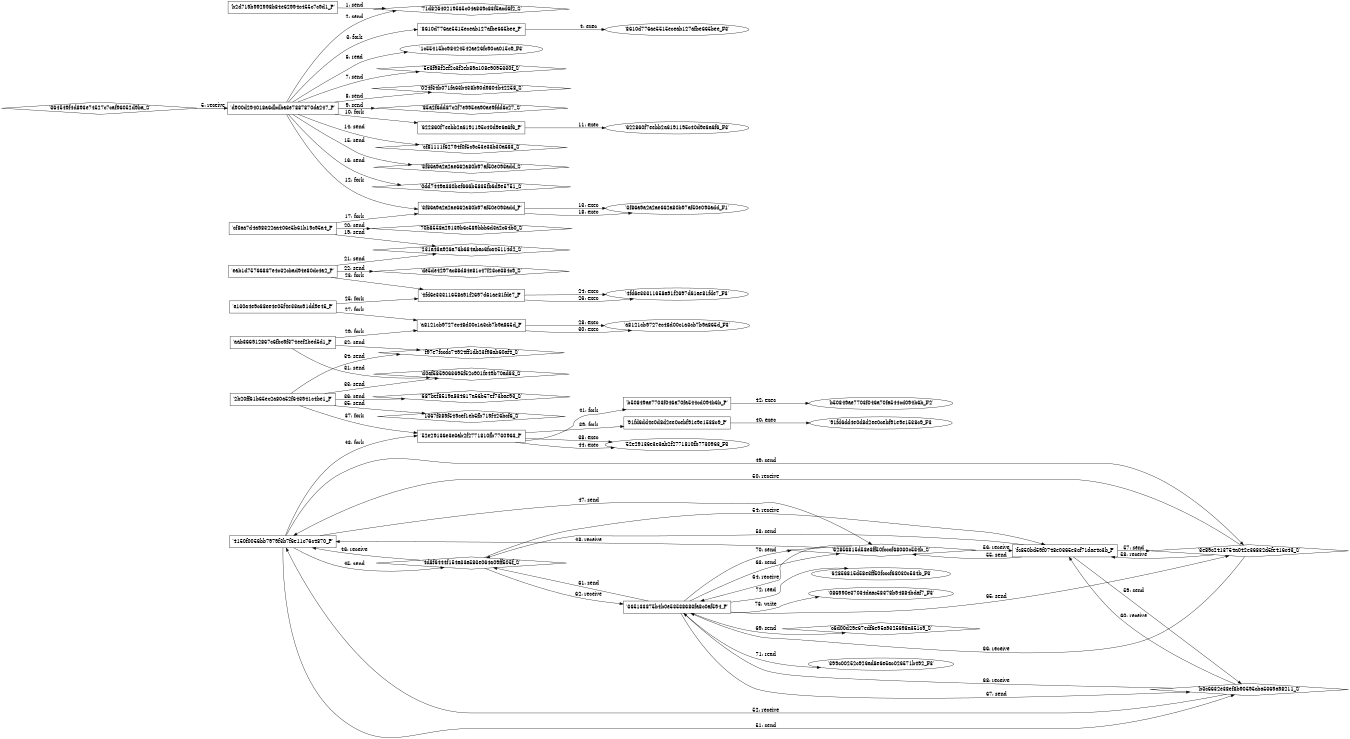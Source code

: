digraph "D:\Learning\Paper\apt\基于CTI的攻击预警\Dataset\攻击图\ASGfromALLCTI\Threat Spotlight Valak Slithers Its Way Into Manufacturing and Transportation Networks.dot" {
rankdir="LR"
size="9"
fixedsize="false"
splines="true"
nodesep=0.3
ranksep=0
fontsize=10
overlap="scalexy"
engine= "neato"
	"'71d82640219565c04a839c83f5acd6f2_S'" [node_type=Socket shape=diamond]
	"'b2d719b992998b84e62994c455c7c9d1_P'" [node_type=Process shape=box]
	"'b2d719b992998b84e62994c455c7c9d1_P'" -> "'71d82640219565c04a839c83f5acd6f2_S'" [label="1: send"]
	"'71d82640219565c04a839c83f5acd6f2_S'" [node_type=Socket shape=diamond]
	"'d900d294018a6dbdba3e7887870da247_P'" [node_type=Process shape=box]
	"'d900d294018a6dbdba3e7887870da247_P'" -> "'71d82640219565c04a839c83f5acd6f2_S'" [label="2: send"]
	"'d900d294018a6dbdba3e7887870da247_P'" [node_type=Process shape=box]
	"'8610d776ae5515eceab127afbe665bee_P'" [node_type=Process shape=box]
	"'d900d294018a6dbdba3e7887870da247_P'" -> "'8610d776ae5515eceab127afbe665bee_P'" [label="3: fork"]
	"'8610d776ae5515eceab127afbe665bee_P'" [node_type=Process shape=box]
	"'8610d776ae5515eceab127afbe665bee_F3'" [node_type=File shape=ellipse]
	"'8610d776ae5515eceab127afbe665bee_P'" -> "'8610d776ae5515eceab127afbe665bee_F3'" [label="4: exec"]
	"'d900d294018a6dbdba3e7887870da247_P'" [node_type=Process shape=box]
	"'364549f4d893e74527c7caf96052d9ba_S'" [node_type=Socket shape=diamond]
	"'364549f4d893e74527c7caf96052d9ba_S'" -> "'d900d294018a6dbdba3e7887870da247_P'" [label="5: receive"]
	"'1c55415bc98424542ae26fc90ca015c9_F3'" [node_type=file shape=ellipse]
	"'d900d294018a6dbdba3e7887870da247_P'" [node_type=Process shape=box]
	"'d900d294018a6dbdba3e7887870da247_P'" -> "'1c55415bc98424542ae26fc90ca015c9_F3'" [label="6: read"]
	"'5e3f98f2ef2c3f2eb89a108e9095330f_S'" [node_type=Socket shape=diamond]
	"'d900d294018a6dbdba3e7887870da247_P'" [node_type=Process shape=box]
	"'d900d294018a6dbdba3e7887870da247_P'" -> "'5e3f98f2ef2c3f2eb89a108e9095330f_S'" [label="7: send"]
	"'024f34b071fa63b438b90d9804b42258_S'" [node_type=Socket shape=diamond]
	"'d900d294018a6dbdba3e7887870da247_P'" [node_type=Process shape=box]
	"'d900d294018a6dbdba3e7887870da247_P'" -> "'024f34b071fa63b438b90d9804b42258_S'" [label="8: send"]
	"'85a2f6dd87c2f7e995ea90ae9fdd6c27_S'" [node_type=Socket shape=diamond]
	"'d900d294018a6dbdba3e7887870da247_P'" [node_type=Process shape=box]
	"'d900d294018a6dbdba3e7887870da247_P'" -> "'85a2f6dd87c2f7e995ea90ae9fdd6c27_S'" [label="9: send"]
	"'d900d294018a6dbdba3e7887870da247_P'" [node_type=Process shape=box]
	"'622860f7eebb2a6191195c40d9e6a6f6_P'" [node_type=Process shape=box]
	"'d900d294018a6dbdba3e7887870da247_P'" -> "'622860f7eebb2a6191195c40d9e6a6f6_P'" [label="10: fork"]
	"'622860f7eebb2a6191195c40d9e6a6f6_P'" [node_type=Process shape=box]
	"'622860f7eebb2a6191195c40d9e6a6f6_F3'" [node_type=File shape=ellipse]
	"'622860f7eebb2a6191195c40d9e6a6f6_P'" -> "'622860f7eebb2a6191195c40d9e6a6f6_F3'" [label="11: exec"]
	"'d900d294018a6dbdba3e7887870da247_P'" [node_type=Process shape=box]
	"'3f86a9a2a2ae662a80b97af50e093add_P'" [node_type=Process shape=box]
	"'d900d294018a6dbdba3e7887870da247_P'" -> "'3f86a9a2a2ae662a80b97af50e093add_P'" [label="12: fork"]
	"'3f86a9a2a2ae662a80b97af50e093add_P'" [node_type=Process shape=box]
	"'3f86a9a2a2ae662a80b97af50e093add_F1'" [node_type=File shape=ellipse]
	"'3f86a9a2a2ae662a80b97af50e093add_P'" -> "'3f86a9a2a2ae662a80b97af50e093add_F1'" [label="13: exec"]
	"'cf81111f62794f0f5c9c53e33b30a683_S'" [node_type=Socket shape=diamond]
	"'d900d294018a6dbdba3e7887870da247_P'" [node_type=Process shape=box]
	"'d900d294018a6dbdba3e7887870da247_P'" -> "'cf81111f62794f0f5c9c53e33b30a683_S'" [label="14: send"]
	"'3f86a9a2a2ae662a80b97af50e093add_S'" [node_type=Socket shape=diamond]
	"'d900d294018a6dbdba3e7887870da247_P'" [node_type=Process shape=box]
	"'d900d294018a6dbdba3e7887870da247_P'" -> "'3f86a9a2a2ae662a80b97af50e093add_S'" [label="15: send"]
	"'0dd7449a330bef666b5835fb6d9e5751_S'" [node_type=Socket shape=diamond]
	"'d900d294018a6dbdba3e7887870da247_P'" [node_type=Process shape=box]
	"'d900d294018a6dbdba3e7887870da247_P'" -> "'0dd7449a330bef666b5835fb6d9e5751_S'" [label="16: send"]
	"'cf8aa7d4a98322aa406e5b61b19c95a4_P'" [node_type=Process shape=box]
	"'3f86a9a2a2ae662a80b97af50e093add_P'" [node_type=Process shape=box]
	"'cf8aa7d4a98322aa406e5b61b19c95a4_P'" -> "'3f86a9a2a2ae662a80b97af50e093add_P'" [label="17: fork"]
	"'3f86a9a2a2ae662a80b97af50e093add_P'" [node_type=Process shape=box]
	"'3f86a9a2a2ae662a80b97af50e093add_F1'" [node_type=File shape=ellipse]
	"'3f86a9a2a2ae662a80b97af50e093add_P'" -> "'3f86a9a2a2ae662a80b97af50e093add_F1'" [label="18: exec"]
	"'231a43a926a76b684abac6fca45114d2_S'" [node_type=Socket shape=diamond]
	"'cf8aa7d4a98322aa406e5b61b19c95a4_P'" [node_type=Process shape=box]
	"'cf8aa7d4a98322aa406e5b61b19c95a4_P'" -> "'231a43a926a76b684abac6fca45114d2_S'" [label="19: send"]
	"'70b8558a29139b6c589bbb6d3a2c64b0_S'" [node_type=Socket shape=diamond]
	"'cf8aa7d4a98322aa406e5b61b19c95a4_P'" [node_type=Process shape=box]
	"'cf8aa7d4a98322aa406e5b61b19c95a4_P'" -> "'70b8558a29139b6c589bbb6d3a2c64b0_S'" [label="20: send"]
	"'231a43a926a76b684abac6fca45114d2_S'" [node_type=Socket shape=diamond]
	"'eab1d75766887e4c32cbad94e80dc4a2_P'" [node_type=Process shape=box]
	"'eab1d75766887e4c32cbad94e80dc4a2_P'" -> "'231a43a926a76b684abac6fca45114d2_S'" [label="21: send"]
	"'de5de4297ac88d84e81c47f23ce384c9_S'" [node_type=Socket shape=diamond]
	"'eab1d75766887e4c32cbad94e80dc4a2_P'" [node_type=Process shape=box]
	"'eab1d75766887e4c32cbad94e80dc4a2_P'" -> "'de5de4297ac88d84e81c47f23ce384c9_S'" [label="22: send"]
	"'eab1d75766887e4c32cbad94e80dc4a2_P'" [node_type=Process shape=box]
	"'4fd6e33311658a91f2697d61ae81fde7_P'" [node_type=Process shape=box]
	"'eab1d75766887e4c32cbad94e80dc4a2_P'" -> "'4fd6e33311658a91f2697d61ae81fde7_P'" [label="23: fork"]
	"'4fd6e33311658a91f2697d61ae81fde7_P'" [node_type=Process shape=box]
	"'4fd6e33311658a91f2697d61ae81fde7_F3'" [node_type=File shape=ellipse]
	"'4fd6e33311658a91f2697d61ae81fde7_P'" -> "'4fd6e33311658a91f2697d61ae81fde7_F3'" [label="24: exec"]
	"'a130a4e9c68ee4e05f4e33ac91dd9e45_P'" [node_type=Process shape=box]
	"'4fd6e33311658a91f2697d61ae81fde7_P'" [node_type=Process shape=box]
	"'a130a4e9c68ee4e05f4e33ac91dd9e45_P'" -> "'4fd6e33311658a91f2697d61ae81fde7_P'" [label="25: fork"]
	"'4fd6e33311658a91f2697d61ae81fde7_P'" [node_type=Process shape=box]
	"'4fd6e33311658a91f2697d61ae81fde7_F3'" [node_type=File shape=ellipse]
	"'4fd6e33311658a91f2697d61ae81fde7_P'" -> "'4fd6e33311658a91f2697d61ae81fde7_F3'" [label="26: exec"]
	"'a130a4e9c68ee4e05f4e33ac91dd9e45_P'" [node_type=Process shape=box]
	"'a8121cb9727ec48d00c1a3cb7b9a865d_P'" [node_type=Process shape=box]
	"'a130a4e9c68ee4e05f4e33ac91dd9e45_P'" -> "'a8121cb9727ec48d00c1a3cb7b9a865d_P'" [label="27: fork"]
	"'a8121cb9727ec48d00c1a3cb7b9a865d_P'" [node_type=Process shape=box]
	"'a8121cb9727ec48d00c1a3cb7b9a865d_F3'" [node_type=File shape=ellipse]
	"'a8121cb9727ec48d00c1a3cb7b9a865d_P'" -> "'a8121cb9727ec48d00c1a3cb7b9a865d_F3'" [label="28: exec"]
	"'aab366912867c6fbc9f374eef2bed5d1_P'" [node_type=Process shape=box]
	"'a8121cb9727ec48d00c1a3cb7b9a865d_P'" [node_type=Process shape=box]
	"'aab366912867c6fbc9f374eef2bed5d1_P'" -> "'a8121cb9727ec48d00c1a3cb7b9a865d_P'" [label="29: fork"]
	"'a8121cb9727ec48d00c1a3cb7b9a865d_P'" [node_type=Process shape=box]
	"'a8121cb9727ec48d00c1a3cb7b9a865d_F3'" [node_type=File shape=ellipse]
	"'a8121cb9727ec48d00c1a3cb7b9a865d_P'" -> "'a8121cb9727ec48d00c1a3cb7b9a865d_F3'" [label="30: exec"]
	"'d0af5859063695f52c901fe49b70ad63_S'" [node_type=Socket shape=diamond]
	"'aab366912867c6fbc9f374eef2bed5d1_P'" [node_type=Process shape=box]
	"'aab366912867c6fbc9f374eef2bed5d1_P'" -> "'d0af5859063695f52c901fe49b70ad63_S'" [label="31: send"]
	"'f97e7fccdc74924ff1db23f98ab60af4_S'" [node_type=Socket shape=diamond]
	"'aab366912867c6fbc9f374eef2bed5d1_P'" [node_type=Process shape=box]
	"'aab366912867c6fbc9f374eef2bed5d1_P'" -> "'f97e7fccdc74924ff1db23f98ab60af4_S'" [label="32: send"]
	"'d0af5859063695f52c901fe49b70ad63_S'" [node_type=Socket shape=diamond]
	"'2b20ff61b65ec2a80a52f643941c4be1_P'" [node_type=Process shape=box]
	"'2b20ff61b65ec2a80a52f643941c4be1_P'" -> "'d0af5859063695f52c901fe49b70ad63_S'" [label="33: send"]
	"'f97e7fccdc74924ff1db23f98ab60af4_S'" [node_type=Socket shape=diamond]
	"'2b20ff61b65ec2a80a52f643941c4be1_P'" [node_type=Process shape=box]
	"'2b20ff61b65ec2a80a52f643941c4be1_P'" -> "'f97e7fccdc74924ff1db23f98ab60af4_S'" [label="34: send"]
	"'1367f889f549cef1eb5fb719f426bcf6_S'" [node_type=Socket shape=diamond]
	"'2b20ff61b65ec2a80a52f643941c4be1_P'" [node_type=Process shape=box]
	"'2b20ff61b65ec2a80a52f643941c4be1_P'" -> "'1367f889f549cef1eb5fb719f426bcf6_S'" [label="35: send"]
	"'687bef8519a834617a56b57ef73bae93_S'" [node_type=Socket shape=diamond]
	"'2b20ff61b65ec2a80a52f643941c4be1_P'" [node_type=Process shape=box]
	"'2b20ff61b65ec2a80a52f643941c4be1_P'" -> "'687bef8519a834617a56b57ef73bae93_S'" [label="36: send"]
	"'2b20ff61b65ec2a80a52f643941c4be1_P'" [node_type=Process shape=box]
	"'52e29136e3e3ab2f2771810fb7730963_P'" [node_type=Process shape=box]
	"'2b20ff61b65ec2a80a52f643941c4be1_P'" -> "'52e29136e3e3ab2f2771810fb7730963_P'" [label="37: fork"]
	"'52e29136e3e3ab2f2771810fb7730963_P'" [node_type=Process shape=box]
	"'52e29136e3e3ab2f2771810fb7730963_F3'" [node_type=File shape=ellipse]
	"'52e29136e3e3ab2f2771810fb7730963_P'" -> "'52e29136e3e3ab2f2771810fb7730963_F3'" [label="38: exec"]
	"'52e29136e3e3ab2f2771810fb7730963_P'" [node_type=Process shape=box]
	"'91fd6dd4e0d8d2ee0cebf91e9e1538c9_P'" [node_type=Process shape=box]
	"'52e29136e3e3ab2f2771810fb7730963_P'" -> "'91fd6dd4e0d8d2ee0cebf91e9e1538c9_P'" [label="39: fork"]
	"'91fd6dd4e0d8d2ee0cebf91e9e1538c9_P'" [node_type=Process shape=box]
	"'91fd6dd4e0d8d2ee0cebf91e9e1538c9_F3'" [node_type=File shape=ellipse]
	"'91fd6dd4e0d8d2ee0cebf91e9e1538c9_P'" -> "'91fd6dd4e0d8d2ee0cebf91e9e1538c9_F3'" [label="40: exec"]
	"'52e29136e3e3ab2f2771810fb7730963_P'" [node_type=Process shape=box]
	"'b50849ae7703f046a70fa544cd094b6b_P'" [node_type=Process shape=box]
	"'52e29136e3e3ab2f2771810fb7730963_P'" -> "'b50849ae7703f046a70fa544cd094b6b_P'" [label="41: fork"]
	"'b50849ae7703f046a70fa544cd094b6b_P'" [node_type=Process shape=box]
	"'b50849ae7703f046a70fa544cd094b6b_F2'" [node_type=File shape=ellipse]
	"'b50849ae7703f046a70fa544cd094b6b_P'" -> "'b50849ae7703f046a70fa544cd094b6b_F2'" [label="42: exec"]
	"'4150f0056bb7979f3b7f6e11c76c4870_P'" [node_type=Process shape=box]
	"'52e29136e3e3ab2f2771810fb7730963_P'" [node_type=Process shape=box]
	"'4150f0056bb7979f3b7f6e11c76c4870_P'" -> "'52e29136e3e3ab2f2771810fb7730963_P'" [label="43: fork"]
	"'52e29136e3e3ab2f2771810fb7730963_P'" [node_type=Process shape=box]
	"'52e29136e3e3ab2f2771810fb7730963_F3'" [node_type=File shape=ellipse]
	"'52e29136e3e3ab2f2771810fb7730963_P'" -> "'52e29136e3e3ab2f2771810fb7730963_F3'" [label="44: exec"]
	"'4d8f6444f154a33a583e064a09ff505f_S'" [node_type=Socket shape=diamond]
	"'4150f0056bb7979f3b7f6e11c76c4870_P'" [node_type=Process shape=box]
	"'4150f0056bb7979f3b7f6e11c76c4870_P'" -> "'4d8f6444f154a33a583e064a09ff505f_S'" [label="45: send"]
	"'4d8f6444f154a33a583e064a09ff505f_S'" -> "'4150f0056bb7979f3b7f6e11c76c4870_P'" [label="46: receive"]
	"'62856815d58e3ff50fcccf68030c534b_S'" [node_type=Socket shape=diamond]
	"'4150f0056bb7979f3b7f6e11c76c4870_P'" [node_type=Process shape=box]
	"'4150f0056bb7979f3b7f6e11c76c4870_P'" -> "'62856815d58e3ff50fcccf68030c534b_S'" [label="47: send"]
	"'62856815d58e3ff50fcccf68030c534b_S'" -> "'4150f0056bb7979f3b7f6e11c76c4870_P'" [label="48: receive"]
	"'3e89c2413754a042e36832d5fe416c43_S'" [node_type=Socket shape=diamond]
	"'4150f0056bb7979f3b7f6e11c76c4870_P'" [node_type=Process shape=box]
	"'4150f0056bb7979f3b7f6e11c76c4870_P'" -> "'3e89c2413754a042e36832d5fe416c43_S'" [label="49: send"]
	"'3e89c2413754a042e36832d5fe416c43_S'" -> "'4150f0056bb7979f3b7f6e11c76c4870_P'" [label="50: receive"]
	"'b3c6632e38ef8b90595cba5369a98211_S'" [node_type=Socket shape=diamond]
	"'4150f0056bb7979f3b7f6e11c76c4870_P'" [node_type=Process shape=box]
	"'4150f0056bb7979f3b7f6e11c76c4870_P'" -> "'b3c6632e38ef8b90595cba5369a98211_S'" [label="51: send"]
	"'b3c6632e38ef8b90595cba5369a98211_S'" -> "'4150f0056bb7979f3b7f6e11c76c4870_P'" [label="52: receive"]
	"'4d8f6444f154a33a583e064a09ff505f_S'" [node_type=Socket shape=diamond]
	"'fc850bd59f0748e0365e3cf71dae4c3b_P'" [node_type=Process shape=box]
	"'fc850bd59f0748e0365e3cf71dae4c3b_P'" -> "'4d8f6444f154a33a583e064a09ff505f_S'" [label="53: send"]
	"'4d8f6444f154a33a583e064a09ff505f_S'" -> "'fc850bd59f0748e0365e3cf71dae4c3b_P'" [label="54: receive"]
	"'62856815d58e3ff50fcccf68030c534b_S'" [node_type=Socket shape=diamond]
	"'fc850bd59f0748e0365e3cf71dae4c3b_P'" [node_type=Process shape=box]
	"'fc850bd59f0748e0365e3cf71dae4c3b_P'" -> "'62856815d58e3ff50fcccf68030c534b_S'" [label="55: send"]
	"'62856815d58e3ff50fcccf68030c534b_S'" -> "'fc850bd59f0748e0365e3cf71dae4c3b_P'" [label="56: receive"]
	"'3e89c2413754a042e36832d5fe416c43_S'" [node_type=Socket shape=diamond]
	"'fc850bd59f0748e0365e3cf71dae4c3b_P'" [node_type=Process shape=box]
	"'fc850bd59f0748e0365e3cf71dae4c3b_P'" -> "'3e89c2413754a042e36832d5fe416c43_S'" [label="57: send"]
	"'3e89c2413754a042e36832d5fe416c43_S'" -> "'fc850bd59f0748e0365e3cf71dae4c3b_P'" [label="58: receive"]
	"'b3c6632e38ef8b90595cba5369a98211_S'" [node_type=Socket shape=diamond]
	"'fc850bd59f0748e0365e3cf71dae4c3b_P'" [node_type=Process shape=box]
	"'fc850bd59f0748e0365e3cf71dae4c3b_P'" -> "'b3c6632e38ef8b90595cba5369a98211_S'" [label="59: send"]
	"'b3c6632e38ef8b90595cba5369a98211_S'" -> "'fc850bd59f0748e0365e3cf71dae4c3b_P'" [label="60: receive"]
	"'4d8f6444f154a33a583e064a09ff505f_S'" [node_type=Socket shape=diamond]
	"'365133875b4b0e53538683fa8c0af594_P'" [node_type=Process shape=box]
	"'365133875b4b0e53538683fa8c0af594_P'" -> "'4d8f6444f154a33a583e064a09ff505f_S'" [label="61: send"]
	"'4d8f6444f154a33a583e064a09ff505f_S'" -> "'365133875b4b0e53538683fa8c0af594_P'" [label="62: receive"]
	"'62856815d58e3ff50fcccf68030c534b_S'" [node_type=Socket shape=diamond]
	"'365133875b4b0e53538683fa8c0af594_P'" [node_type=Process shape=box]
	"'365133875b4b0e53538683fa8c0af594_P'" -> "'62856815d58e3ff50fcccf68030c534b_S'" [label="63: send"]
	"'62856815d58e3ff50fcccf68030c534b_S'" -> "'365133875b4b0e53538683fa8c0af594_P'" [label="64: receive"]
	"'3e89c2413754a042e36832d5fe416c43_S'" [node_type=Socket shape=diamond]
	"'365133875b4b0e53538683fa8c0af594_P'" [node_type=Process shape=box]
	"'365133875b4b0e53538683fa8c0af594_P'" -> "'3e89c2413754a042e36832d5fe416c43_S'" [label="65: send"]
	"'3e89c2413754a042e36832d5fe416c43_S'" -> "'365133875b4b0e53538683fa8c0af594_P'" [label="66: receive"]
	"'b3c6632e38ef8b90595cba5369a98211_S'" [node_type=Socket shape=diamond]
	"'365133875b4b0e53538683fa8c0af594_P'" [node_type=Process shape=box]
	"'365133875b4b0e53538683fa8c0af594_P'" -> "'b3c6632e38ef8b90595cba5369a98211_S'" [label="67: send"]
	"'b3c6632e38ef8b90595cba5369a98211_S'" -> "'365133875b4b0e53538683fa8c0af594_P'" [label="68: receive"]
	"'c6d00d29e67edf6e95a9325698a351c9_S'" [node_type=Socket shape=diamond]
	"'365133875b4b0e53538683fa8c0af594_P'" [node_type=Process shape=box]
	"'365133875b4b0e53538683fa8c0af594_P'" -> "'c6d00d29e67edf6e95a9325698a351c9_S'" [label="69: send"]
	"'62856815d58e3ff50fcccf68030c534b_S'" [node_type=Socket shape=diamond]
	"'365133875b4b0e53538683fa8c0af594_P'" [node_type=Process shape=box]
	"'365133875b4b0e53538683fa8c0af594_P'" -> "'62856815d58e3ff50fcccf68030c534b_S'" [label="70: send"]
	"'399c00252c926ad8e6e5ac026571b492_F3'" [node_type=file shape=ellipse]
	"'365133875b4b0e53538683fa8c0af594_P'" [node_type=Process shape=box]
	"'365133875b4b0e53538683fa8c0af594_P'" -> "'399c00252c926ad8e6e5ac026571b492_F3'" [label="71: read"]
	"'62856815d58e3ff50fcccf68030c534b_F3'" [node_type=file shape=ellipse]
	"'365133875b4b0e53538683fa8c0af594_P'" [node_type=Process shape=box]
	"'365133875b4b0e53538683fa8c0af594_P'" -> "'62856815d58e3ff50fcccf68030c534b_F3'" [label="72: read"]
	"'086990e37034daac58378b94884bdaf7_F3'" [node_type=file shape=ellipse]
	"'365133875b4b0e53538683fa8c0af594_P'" [node_type=Process shape=box]
	"'365133875b4b0e53538683fa8c0af594_P'" -> "'086990e37034daac58378b94884bdaf7_F3'" [label="73: write"]
}
